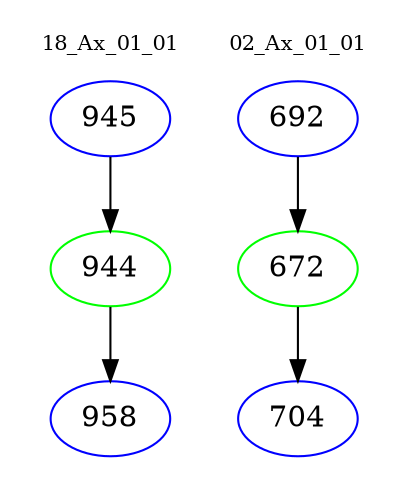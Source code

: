 digraph{
subgraph cluster_0 {
color = white
label = "18_Ax_01_01";
fontsize=10;
T0_945 [label="945", color="blue"]
T0_945 -> T0_944 [color="black"]
T0_944 [label="944", color="green"]
T0_944 -> T0_958 [color="black"]
T0_958 [label="958", color="blue"]
}
subgraph cluster_1 {
color = white
label = "02_Ax_01_01";
fontsize=10;
T1_692 [label="692", color="blue"]
T1_692 -> T1_672 [color="black"]
T1_672 [label="672", color="green"]
T1_672 -> T1_704 [color="black"]
T1_704 [label="704", color="blue"]
}
}
